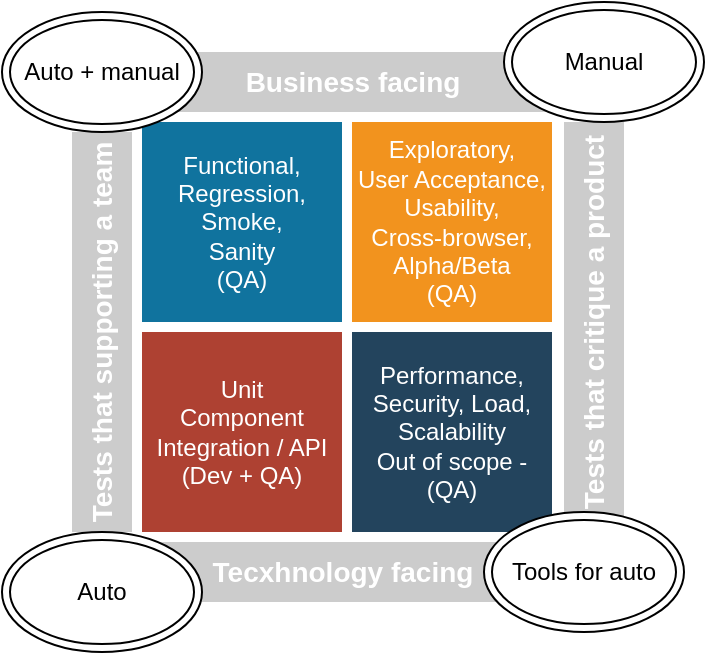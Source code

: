 <mxfile version="28.2.3">
  <diagram name="Page-1" id="uHHyhAFm5HUzZ9thbyfu">
    <mxGraphModel dx="1017" dy="573" grid="1" gridSize="10" guides="1" tooltips="1" connect="1" arrows="1" fold="1" page="1" pageScale="1" pageWidth="827" pageHeight="1169" background="#ffffff" math="0" shadow="0">
      <root>
        <mxCell id="0" />
        <mxCell id="1" parent="0" />
        <mxCell id="iKF9u67olvBEB8EARNU1-1" value="Functional,&lt;div&gt;Regression,&lt;/div&gt;&lt;div&gt;Smoke,&lt;/div&gt;&lt;div&gt;Sanity&lt;/div&gt;&lt;div&gt;(QA)&lt;/div&gt;" style="html=1;fillColor=#10739E;strokeColor=none;shadow=0;fontSize=12;fontColor=#FFFFFF;align=center;fontStyle=0;whiteSpace=wrap;rounded=0;" vertex="1" parent="1">
          <mxGeometry x="329" y="215" width="100" height="100" as="geometry" />
        </mxCell>
        <mxCell id="iKF9u67olvBEB8EARNU1-2" value="Exploratory,&lt;div&gt;User Acceptance,&lt;/div&gt;&lt;div&gt;Usability,&lt;/div&gt;&lt;div&gt;Cross-browser,&lt;/div&gt;&lt;div&gt;Alpha/Beta&lt;/div&gt;&lt;div&gt;(QA)&lt;/div&gt;" style="html=1;fillColor=#F2931E;strokeColor=none;shadow=0;fontSize=12;fontColor=#FFFFFF;align=center;fontStyle=0;whiteSpace=wrap;rounded=0;" vertex="1" parent="1">
          <mxGeometry x="434" y="215" width="100" height="100" as="geometry" />
        </mxCell>
        <mxCell id="iKF9u67olvBEB8EARNU1-3" value="Unit&lt;div&gt;Component&lt;/div&gt;&lt;div&gt;Integration / API&lt;/div&gt;&lt;div&gt;(Dev + QA)&lt;/div&gt;" style="html=1;fillColor=#AE4132;strokeColor=none;shadow=0;fontSize=12;fontColor=#FFFFFF;align=center;fontStyle=0;whiteSpace=wrap;rounded=0;" vertex="1" parent="1">
          <mxGeometry x="329" y="320" width="100" height="100" as="geometry" />
        </mxCell>
        <mxCell id="iKF9u67olvBEB8EARNU1-4" value="Performance,&lt;div&gt;Security, Load,&lt;/div&gt;&lt;div&gt;Scalability&lt;/div&gt;&lt;div&gt;Out of scope - (QA)&lt;/div&gt;" style="html=1;fillColor=#23445D;strokeColor=none;shadow=0;fontSize=12;fontColor=#FFFFFF;align=center;fontStyle=0;whiteSpace=wrap;rounded=0;" vertex="1" parent="1">
          <mxGeometry x="434" y="320" width="100" height="100" as="geometry" />
        </mxCell>
        <mxCell id="iKF9u67olvBEB8EARNU1-5" value="Tecxhnology facing" style="html=1;fillColor=#CCCCCC;strokeColor=none;shadow=0;fontSize=14;fontColor=#FFFFFF;align=center;fontStyle=1;whiteSpace=wrap;horizontal=0;rounded=0;rotation=90;" vertex="1" parent="1">
          <mxGeometry x="414.5" y="337.5" width="30" height="205" as="geometry" />
        </mxCell>
        <mxCell id="iKF9u67olvBEB8EARNU1-6" value="Tests that supporting a team" style="html=1;fillColor=#CCCCCC;strokeColor=none;shadow=0;fontSize=14;fontColor=#FFFFFF;align=center;fontStyle=1;whiteSpace=wrap;horizontal=0;rounded=0;" vertex="1" parent="1">
          <mxGeometry x="294" y="220" width="30" height="200" as="geometry" />
        </mxCell>
        <mxCell id="iKF9u67olvBEB8EARNU1-7" value="Business facing" style="html=1;fillColor=#CCCCCC;strokeColor=none;shadow=0;fontSize=14;fontColor=#FFFFFF;align=center;fontStyle=1;whiteSpace=wrap;rounded=0;" vertex="1" parent="1">
          <mxGeometry x="329" y="180" width="211" height="30" as="geometry" />
        </mxCell>
        <mxCell id="iKF9u67olvBEB8EARNU1-8" value="Tests that critique a product" style="html=1;fillColor=#CCCCCC;strokeColor=none;shadow=0;fontSize=14;fontColor=#FFFFFF;align=center;fontStyle=1;whiteSpace=wrap;rounded=0;rotation=-90;" vertex="1" parent="1">
          <mxGeometry x="455" y="300" width="200" height="30" as="geometry" />
        </mxCell>
        <mxCell id="iKF9u67olvBEB8EARNU1-10" value="Auto + manual" style="ellipse;shape=doubleEllipse;whiteSpace=wrap;html=1;" vertex="1" parent="1">
          <mxGeometry x="259" y="160" width="100" height="60" as="geometry" />
        </mxCell>
        <mxCell id="iKF9u67olvBEB8EARNU1-11" value="Auto" style="ellipse;shape=doubleEllipse;whiteSpace=wrap;html=1;" vertex="1" parent="1">
          <mxGeometry x="259" y="420" width="100" height="60" as="geometry" />
        </mxCell>
        <mxCell id="iKF9u67olvBEB8EARNU1-12" value="Manual" style="ellipse;shape=doubleEllipse;whiteSpace=wrap;html=1;" vertex="1" parent="1">
          <mxGeometry x="510" y="155" width="100" height="60" as="geometry" />
        </mxCell>
        <mxCell id="iKF9u67olvBEB8EARNU1-13" value="Tools for auto" style="ellipse;shape=doubleEllipse;whiteSpace=wrap;html=1;" vertex="1" parent="1">
          <mxGeometry x="500" y="410" width="100" height="60" as="geometry" />
        </mxCell>
      </root>
    </mxGraphModel>
  </diagram>
</mxfile>
